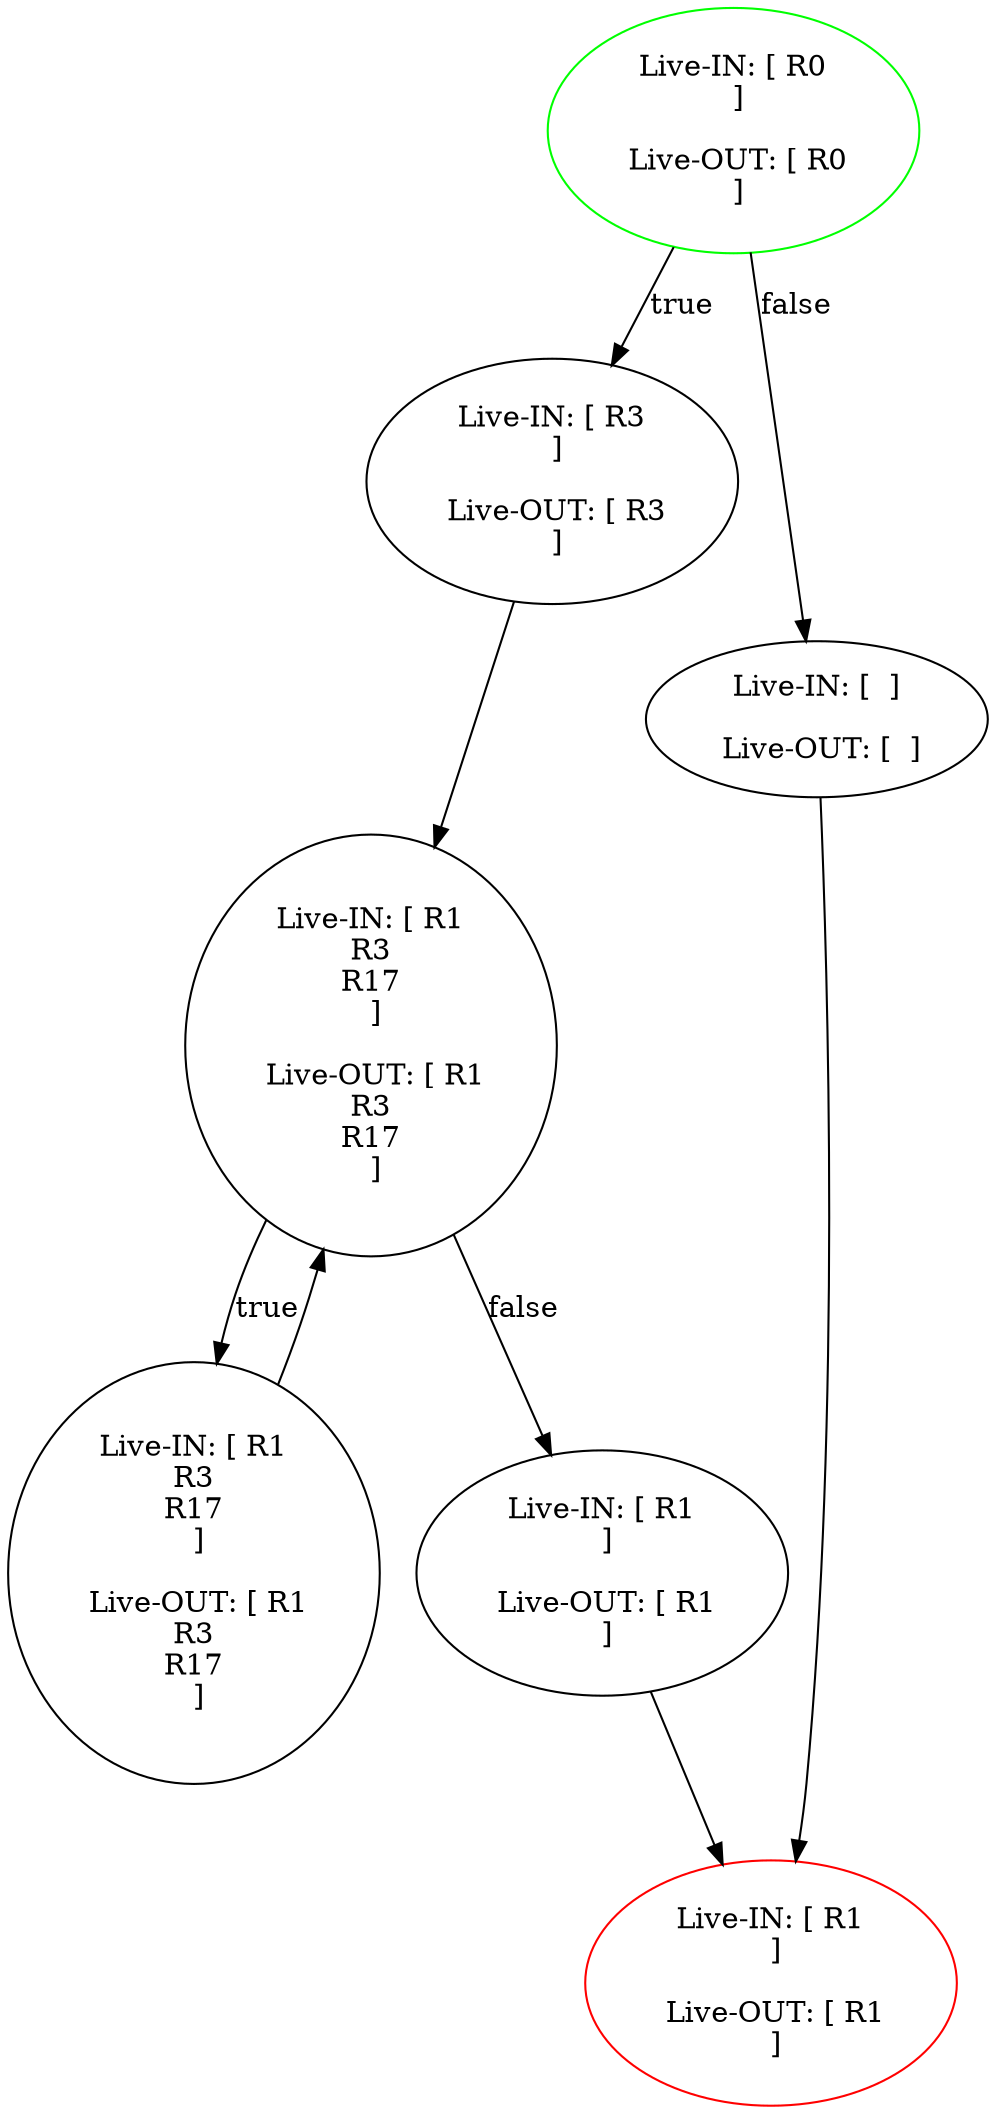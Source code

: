 digraph G {
  // Entry node
  0 [shape=ellipse, color=green];
  // Exit node
  6 [shape=ellipse, color=red];
  0 [label="Live-IN: [ R0\n ]
  \n Live-OUT: [ R0\n ]"];
  1 [label="Live-IN: [ R3\n ]
  \n Live-OUT: [ R3\n ]"];
  2 [label="Live-IN: [ R1\nR3\nR17\n ]
  \n Live-OUT: [ R1\nR3\nR17\n ]"];
  3 [label="Live-IN: [ R1\nR3\nR17\n ]
  \n Live-OUT: [ R1\nR3\nR17\n ]"];
  4 [label="Live-IN: [ R1\n ]
  \n Live-OUT: [ R1\n ]"];
  5 [label="Live-IN: [  ]
  \n Live-OUT: [  ]"];
  6 [label="Live-IN: [ R1\n ]
  \n Live-OUT: [ R1\n ]"];
0 -> 1 [label="true"];
0 -> 5 [label="false"];1 -> 2;
2 -> 3 [label="true"];
2 -> 4 [label="false"];3 -> 2;
4 -> 6;
5 -> 6;
}
